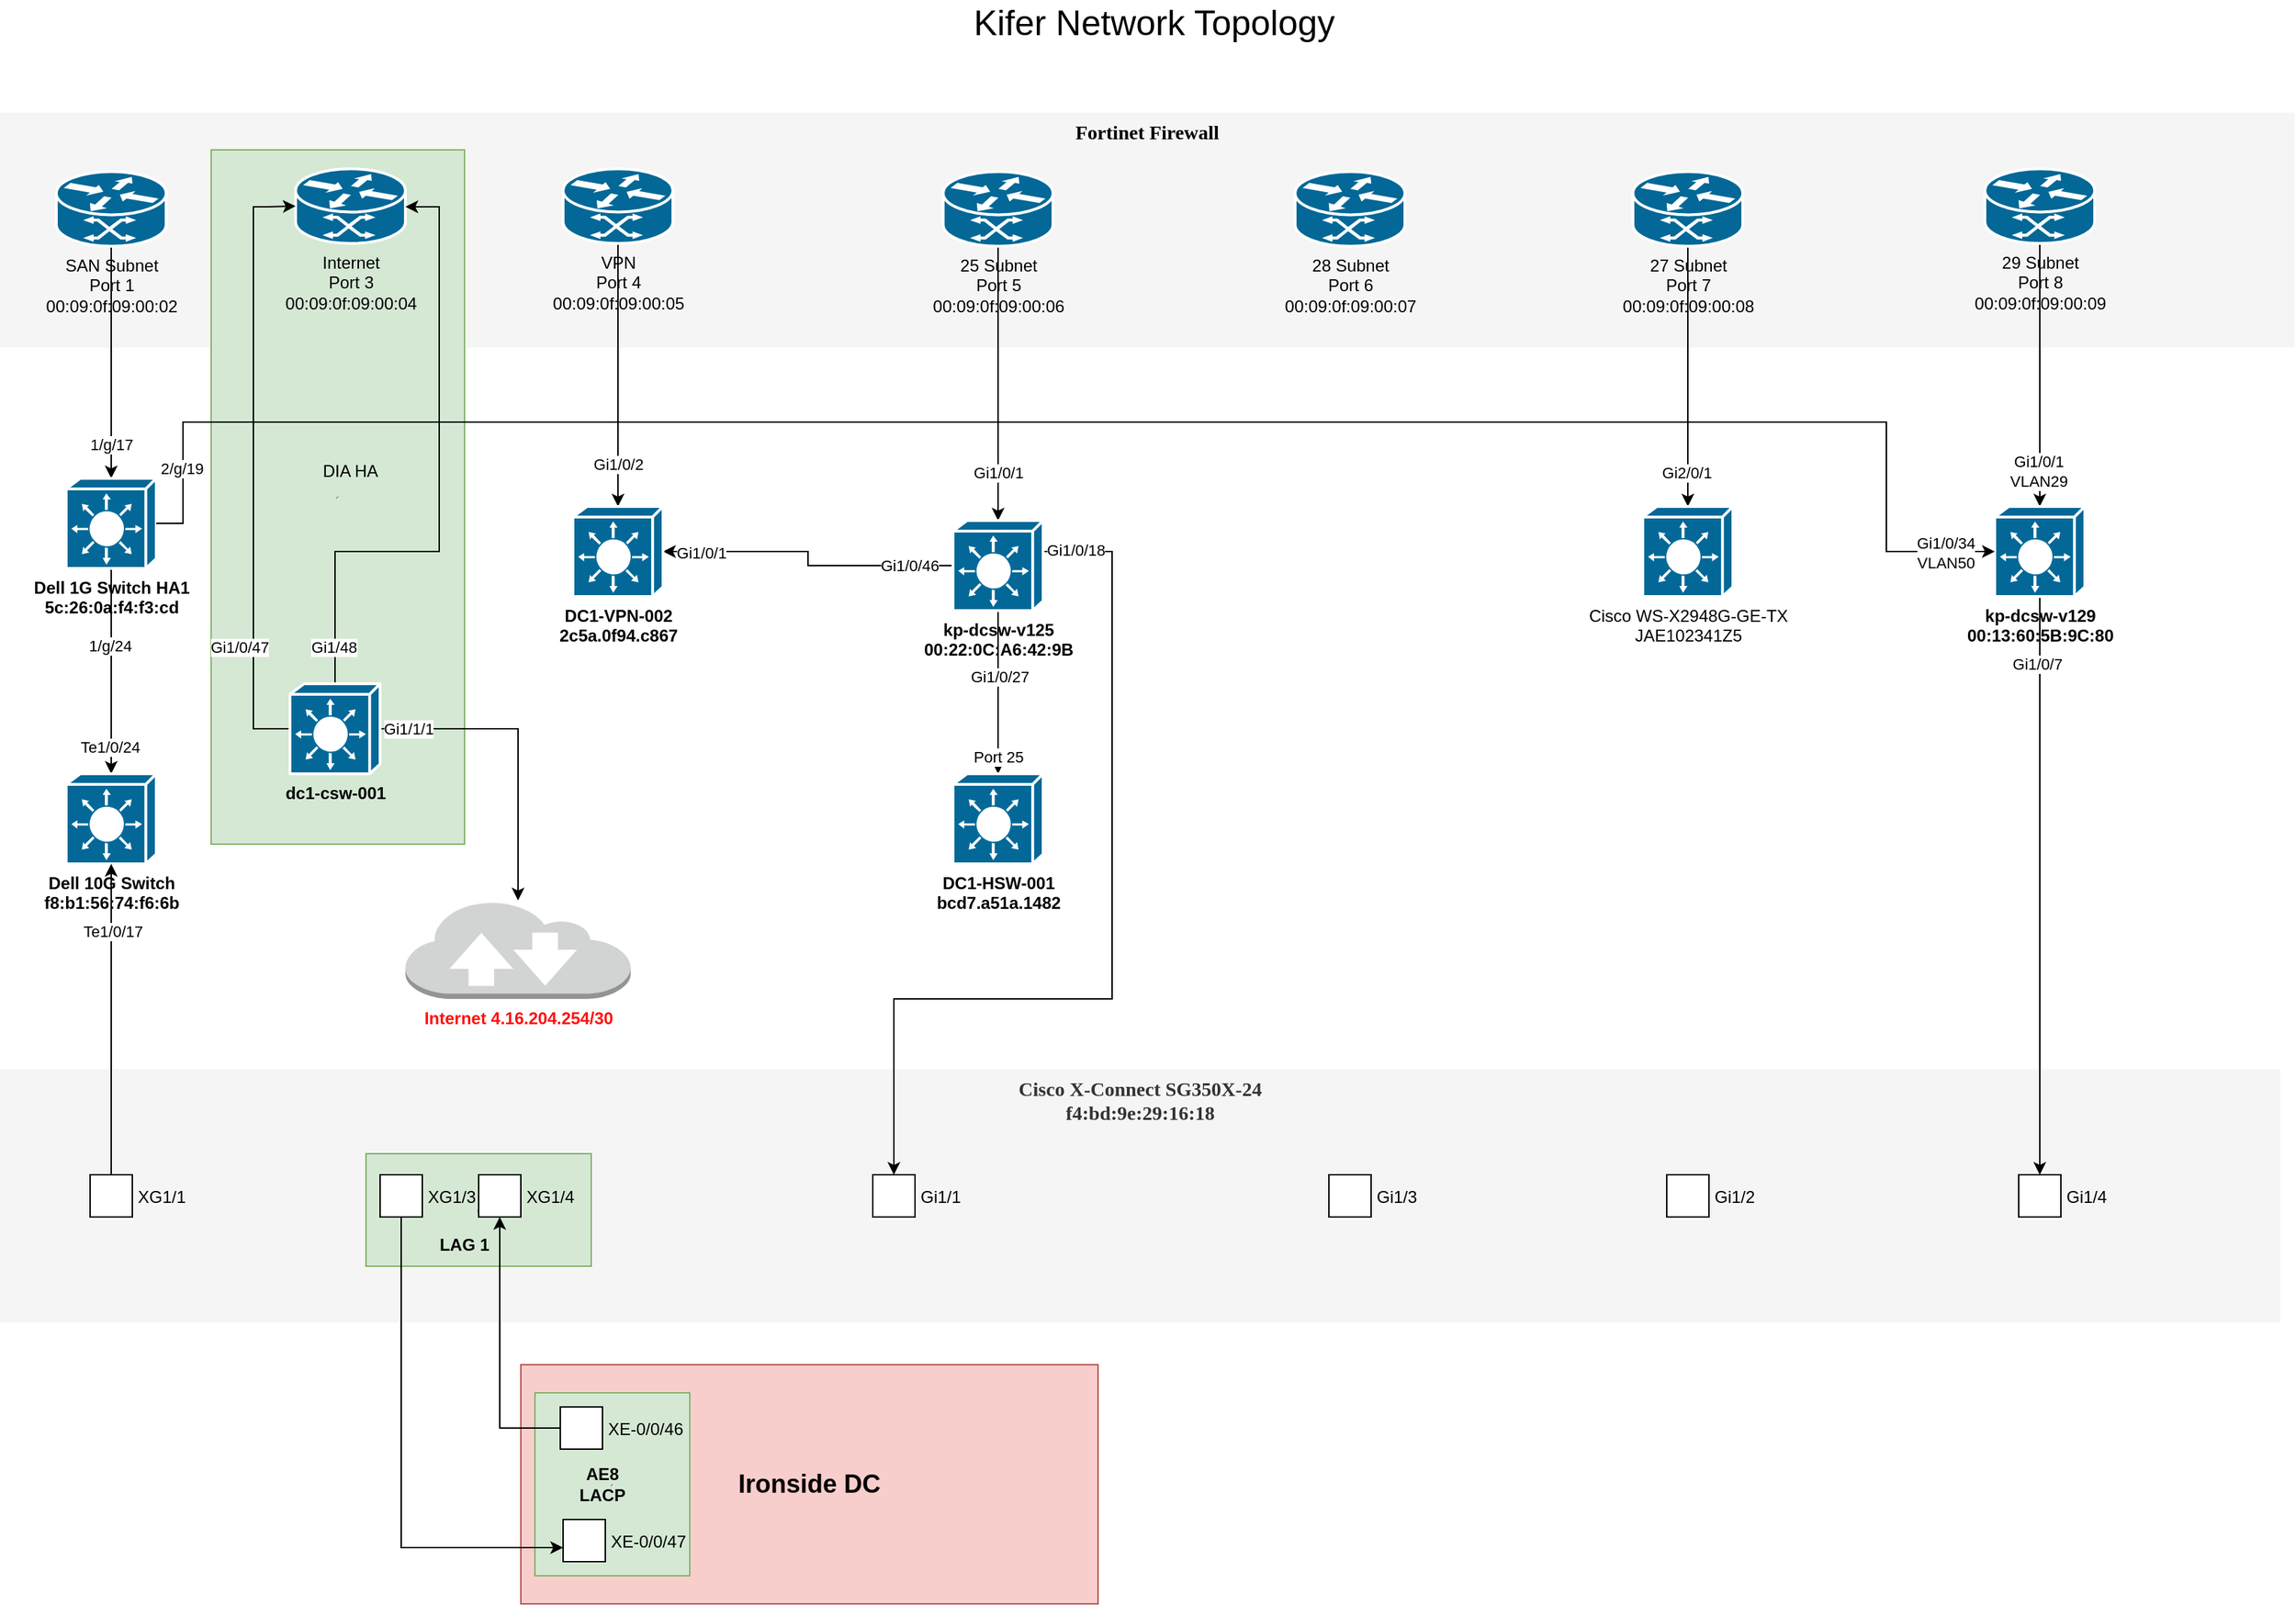 <mxfile version="24.0.7" type="github">
  <diagram name="Page-1" id="c37626ed-c26b-45fb-9056-f9ebc6bb27b6">
    <mxGraphModel dx="666" dy="1722" grid="1" gridSize="10" guides="1" tooltips="1" connect="1" arrows="1" fold="1" page="1" pageScale="1" pageWidth="1100" pageHeight="850" background="none" math="0" shadow="0">
      <root>
        <mxCell id="0" />
        <mxCell id="1" parent="0" />
        <mxCell id="1c7a67bf8fd3230f-83" value="Fortinet Firewall" style="whiteSpace=wrap;html=1;rounded=0;shadow=0;comic=0;strokeWidth=1;fontFamily=Verdana;fontSize=14;fillColor=#f5f5f5;strokeColor=none;verticalAlign=top;fontStyle=1" parent="1" vertex="1">
          <mxGeometry x="280" y="110" width="1630" height="167" as="geometry" />
        </mxCell>
        <mxCell id="mh3bhrRl3af4ebjUZuJ7-127" value="&lt;hr&gt;" style="rounded=0;whiteSpace=wrap;html=1;fillColor=#d5e8d4;strokeColor=#82b366;gradientColor=none;" vertex="1" parent="1">
          <mxGeometry x="430" y="136.5" width="180" height="493.5" as="geometry" />
        </mxCell>
        <mxCell id="mh3bhrRl3af4ebjUZuJ7-58" value="&lt;font style=&quot;font-size: 18px;&quot;&gt;&lt;b&gt;Ironside DC&lt;/b&gt;&lt;/font&gt;" style="rounded=0;whiteSpace=wrap;html=1;fillColor=#f8cecc;strokeColor=#b85450;" vertex="1" parent="1">
          <mxGeometry x="650" y="1000" width="410" height="170" as="geometry" />
        </mxCell>
        <mxCell id="mh3bhrRl3af4ebjUZuJ7-113" value="&lt;hr&gt;" style="rounded=0;whiteSpace=wrap;html=1;fillColor=#d5e8d4;strokeColor=#82b366;gradientColor=none;" vertex="1" parent="1">
          <mxGeometry x="660" y="1020" width="110" height="130" as="geometry" />
        </mxCell>
        <mxCell id="mh3bhrRl3af4ebjUZuJ7-56" value="&lt;div&gt;Cisco X-Connect SG350X-24&lt;/div&gt;&lt;div&gt;f4:bd:9e:29:16:18&lt;/div&gt;" style="rounded=0;whiteSpace=wrap;html=1;fillColor=#f5f5f5;fontColor=#333333;strokeColor=none;verticalAlign=top;fontStyle=1;fontSize=14;fontFamily=Verdana;" vertex="1" parent="1">
          <mxGeometry x="280" y="790" width="1620" height="180" as="geometry" />
        </mxCell>
        <mxCell id="mh3bhrRl3af4ebjUZuJ7-111" value="&lt;hr&gt;" style="rounded=0;whiteSpace=wrap;html=1;fillColor=#d5e8d4;strokeColor=#82b366;gradientColor=none;" vertex="1" parent="1">
          <mxGeometry x="540" y="850" width="160" height="80" as="geometry" />
        </mxCell>
        <mxCell id="mh3bhrRl3af4ebjUZuJ7-24" style="edgeStyle=orthogonalEdgeStyle;rounded=0;orthogonalLoop=1;jettySize=auto;html=1;" edge="1" parent="1" source="mh3bhrRl3af4ebjUZuJ7-1" target="mh3bhrRl3af4ebjUZuJ7-23">
          <mxGeometry relative="1" as="geometry" />
        </mxCell>
        <mxCell id="mh3bhrRl3af4ebjUZuJ7-25" value="Gi1/0/1" style="edgeLabel;html=1;align=center;verticalAlign=middle;resizable=0;points=[];" vertex="1" connectable="0" parent="mh3bhrRl3af4ebjUZuJ7-24">
          <mxGeometry x="0.65" relative="1" as="geometry">
            <mxPoint as="offset" />
          </mxGeometry>
        </mxCell>
        <mxCell id="mh3bhrRl3af4ebjUZuJ7-1" value="&lt;div&gt;25 Subnet&lt;/div&gt;&lt;div&gt;Port 5&lt;/div&gt;&lt;div&gt;00:09:0f:09:00:06&lt;/div&gt;" style="shape=mxgraph.cisco.routers.atm_router;sketch=0;html=1;pointerEvents=1;dashed=0;fillColor=#036897;strokeColor=#ffffff;strokeWidth=2;verticalLabelPosition=bottom;verticalAlign=top;align=center;outlineConnect=0;" vertex="1" parent="1">
          <mxGeometry x="950" y="152" width="78" height="53" as="geometry" />
        </mxCell>
        <mxCell id="mh3bhrRl3af4ebjUZuJ7-142" style="edgeStyle=orthogonalEdgeStyle;rounded=0;orthogonalLoop=1;jettySize=auto;html=1;" edge="1" parent="1" source="mh3bhrRl3af4ebjUZuJ7-7" target="mh3bhrRl3af4ebjUZuJ7-141">
          <mxGeometry relative="1" as="geometry" />
        </mxCell>
        <mxCell id="mh3bhrRl3af4ebjUZuJ7-143" value="Gi2/0/1" style="edgeLabel;html=1;align=center;verticalAlign=middle;resizable=0;points=[];" vertex="1" connectable="0" parent="mh3bhrRl3af4ebjUZuJ7-142">
          <mxGeometry x="0.741" y="-1" relative="1" as="geometry">
            <mxPoint as="offset" />
          </mxGeometry>
        </mxCell>
        <mxCell id="mh3bhrRl3af4ebjUZuJ7-7" value="&lt;div&gt;27 Subnet&lt;/div&gt;&lt;div&gt;Port 7&lt;/div&gt;&lt;div&gt;00:09:0f:09:00:08&lt;/div&gt;" style="shape=mxgraph.cisco.routers.atm_router;sketch=0;html=1;pointerEvents=1;dashed=0;fillColor=#036897;strokeColor=#ffffff;strokeWidth=2;verticalLabelPosition=bottom;verticalAlign=top;align=center;outlineConnect=0;" vertex="1" parent="1">
          <mxGeometry x="1440" y="152" width="78" height="53" as="geometry" />
        </mxCell>
        <mxCell id="mh3bhrRl3af4ebjUZuJ7-8" value="&lt;div&gt;28 Subnet&lt;/div&gt;&lt;div&gt;Port 6&lt;/div&gt;&lt;div&gt;00:09:0f:09:00:07&lt;/div&gt;" style="shape=mxgraph.cisco.routers.atm_router;sketch=0;html=1;pointerEvents=1;dashed=0;fillColor=#036897;strokeColor=#ffffff;strokeWidth=2;verticalLabelPosition=bottom;verticalAlign=top;align=center;outlineConnect=0;" vertex="1" parent="1">
          <mxGeometry x="1200" y="152" width="78" height="53" as="geometry" />
        </mxCell>
        <mxCell id="mh3bhrRl3af4ebjUZuJ7-132" style="edgeStyle=orthogonalEdgeStyle;rounded=0;orthogonalLoop=1;jettySize=auto;html=1;" edge="1" parent="1" source="mh3bhrRl3af4ebjUZuJ7-9" target="mh3bhrRl3af4ebjUZuJ7-131">
          <mxGeometry relative="1" as="geometry" />
        </mxCell>
        <mxCell id="mh3bhrRl3af4ebjUZuJ7-133" value="&lt;div&gt;Gi1/0/1&lt;/div&gt;&lt;div&gt;VLAN29&lt;br&gt;&lt;/div&gt;" style="edgeLabel;html=1;align=center;verticalAlign=middle;resizable=0;points=[];" vertex="1" connectable="0" parent="mh3bhrRl3af4ebjUZuJ7-132">
          <mxGeometry x="0.733" y="-1" relative="1" as="geometry">
            <mxPoint as="offset" />
          </mxGeometry>
        </mxCell>
        <mxCell id="mh3bhrRl3af4ebjUZuJ7-9" value="&lt;div&gt;29 Subnet&lt;/div&gt;&lt;div&gt;Port 8&lt;/div&gt;&lt;div&gt;00:09:0f:09:00:09&lt;/div&gt;" style="shape=mxgraph.cisco.routers.atm_router;sketch=0;html=1;pointerEvents=1;dashed=0;fillColor=#036897;strokeColor=#ffffff;strokeWidth=2;verticalLabelPosition=bottom;verticalAlign=top;align=center;outlineConnect=0;" vertex="1" parent="1">
          <mxGeometry x="1690" y="150" width="78" height="53" as="geometry" />
        </mxCell>
        <mxCell id="mh3bhrRl3af4ebjUZuJ7-45" style="edgeStyle=orthogonalEdgeStyle;rounded=0;orthogonalLoop=1;jettySize=auto;html=1;" edge="1" parent="1" source="mh3bhrRl3af4ebjUZuJ7-10" target="mh3bhrRl3af4ebjUZuJ7-43">
          <mxGeometry relative="1" as="geometry" />
        </mxCell>
        <mxCell id="mh3bhrRl3af4ebjUZuJ7-49" value="1/g/17" style="edgeLabel;html=1;align=center;verticalAlign=middle;resizable=0;points=[];" vertex="1" connectable="0" parent="mh3bhrRl3af4ebjUZuJ7-45">
          <mxGeometry x="0.708" relative="1" as="geometry">
            <mxPoint as="offset" />
          </mxGeometry>
        </mxCell>
        <mxCell id="mh3bhrRl3af4ebjUZuJ7-10" value="&lt;div&gt;SAN Subnet&lt;/div&gt;&lt;div&gt;Port 1&lt;/div&gt;&lt;div&gt;00:09:0f:09:00:02&lt;/div&gt;&lt;div&gt;&lt;br&gt;&lt;/div&gt;" style="shape=mxgraph.cisco.routers.atm_router;sketch=0;html=1;pointerEvents=1;dashed=0;fillColor=#036897;strokeColor=#ffffff;strokeWidth=2;verticalLabelPosition=bottom;verticalAlign=top;align=center;outlineConnect=0;" vertex="1" parent="1">
          <mxGeometry x="320" y="152" width="78" height="53" as="geometry" />
        </mxCell>
        <mxCell id="mh3bhrRl3af4ebjUZuJ7-122" style="edgeStyle=orthogonalEdgeStyle;rounded=0;orthogonalLoop=1;jettySize=auto;html=1;" edge="1" parent="1" source="mh3bhrRl3af4ebjUZuJ7-11" target="mh3bhrRl3af4ebjUZuJ7-121">
          <mxGeometry relative="1" as="geometry" />
        </mxCell>
        <mxCell id="mh3bhrRl3af4ebjUZuJ7-123" value="Gi1/0/2" style="edgeLabel;html=1;align=center;verticalAlign=middle;resizable=0;points=[];" vertex="1" connectable="0" parent="mh3bhrRl3af4ebjUZuJ7-122">
          <mxGeometry x="0.679" relative="1" as="geometry">
            <mxPoint as="offset" />
          </mxGeometry>
        </mxCell>
        <mxCell id="mh3bhrRl3af4ebjUZuJ7-11" value="&lt;div&gt;VPN&lt;/div&gt;&lt;div&gt;Port 4&lt;/div&gt;&lt;div&gt;00:09:0f:09:00:05&lt;/div&gt;" style="shape=mxgraph.cisco.routers.atm_router;sketch=0;html=1;pointerEvents=1;dashed=0;fillColor=#036897;strokeColor=#ffffff;strokeWidth=2;verticalLabelPosition=bottom;verticalAlign=top;align=center;outlineConnect=0;" vertex="1" parent="1">
          <mxGeometry x="680" y="150" width="78" height="53" as="geometry" />
        </mxCell>
        <mxCell id="mh3bhrRl3af4ebjUZuJ7-14" value="&lt;div&gt;Internet&lt;/div&gt;&lt;div&gt;Port 3&lt;/div&gt;&lt;div&gt;00:09:0f:09:00:04&lt;/div&gt;" style="shape=mxgraph.cisco.routers.atm_router;sketch=0;html=1;pointerEvents=1;dashed=0;fillColor=#036897;strokeColor=#ffffff;strokeWidth=2;verticalLabelPosition=bottom;verticalAlign=top;align=center;outlineConnect=0;" vertex="1" parent="1">
          <mxGeometry x="490" y="150" width="78" height="53" as="geometry" />
        </mxCell>
        <mxCell id="mh3bhrRl3af4ebjUZuJ7-17" value="&lt;font color=&quot;#ff0f0f&quot;&gt;&lt;b&gt;Internet 4.16.204.254/30&lt;/b&gt;&lt;/font&gt;" style="outlineConnect=0;dashed=0;verticalLabelPosition=bottom;verticalAlign=top;align=center;html=1;shape=mxgraph.aws3.internet_2;fillColor=#D2D3D3;gradientColor=none;" vertex="1" parent="1">
          <mxGeometry x="568" y="670" width="160" height="70" as="geometry" />
        </mxCell>
        <mxCell id="mh3bhrRl3af4ebjUZuJ7-40" style="edgeStyle=orthogonalEdgeStyle;rounded=0;orthogonalLoop=1;jettySize=auto;html=1;" edge="1" parent="1" source="mh3bhrRl3af4ebjUZuJ7-23" target="mh3bhrRl3af4ebjUZuJ7-37">
          <mxGeometry relative="1" as="geometry" />
        </mxCell>
        <mxCell id="mh3bhrRl3af4ebjUZuJ7-41" value="Port 25" style="edgeLabel;html=1;align=center;verticalAlign=middle;resizable=0;points=[];" vertex="1" connectable="0" parent="mh3bhrRl3af4ebjUZuJ7-40">
          <mxGeometry x="0.507" y="-2" relative="1" as="geometry">
            <mxPoint x="2" y="16" as="offset" />
          </mxGeometry>
        </mxCell>
        <mxCell id="mh3bhrRl3af4ebjUZuJ7-42" value="Gi1/0/27" style="edgeLabel;html=1;align=center;verticalAlign=middle;resizable=0;points=[];" vertex="1" connectable="0" parent="mh3bhrRl3af4ebjUZuJ7-40">
          <mxGeometry x="-0.507" y="1" relative="1" as="geometry">
            <mxPoint y="18" as="offset" />
          </mxGeometry>
        </mxCell>
        <mxCell id="mh3bhrRl3af4ebjUZuJ7-124" style="edgeStyle=orthogonalEdgeStyle;rounded=0;orthogonalLoop=1;jettySize=auto;html=1;" edge="1" parent="1" source="mh3bhrRl3af4ebjUZuJ7-23" target="mh3bhrRl3af4ebjUZuJ7-121">
          <mxGeometry relative="1" as="geometry" />
        </mxCell>
        <mxCell id="mh3bhrRl3af4ebjUZuJ7-125" value="&lt;div&gt;Gi1/0/46&lt;/div&gt;" style="edgeLabel;html=1;align=center;verticalAlign=middle;resizable=0;points=[];" vertex="1" connectable="0" parent="mh3bhrRl3af4ebjUZuJ7-124">
          <mxGeometry x="-0.709" relative="1" as="geometry">
            <mxPoint as="offset" />
          </mxGeometry>
        </mxCell>
        <mxCell id="mh3bhrRl3af4ebjUZuJ7-126" value="&lt;div&gt;Gi1/0/1&lt;/div&gt;" style="edgeLabel;html=1;align=center;verticalAlign=middle;resizable=0;points=[];" vertex="1" connectable="0" parent="mh3bhrRl3af4ebjUZuJ7-124">
          <mxGeometry x="0.748" y="1" relative="1" as="geometry">
            <mxPoint as="offset" />
          </mxGeometry>
        </mxCell>
        <mxCell id="mh3bhrRl3af4ebjUZuJ7-136" style="edgeStyle=orthogonalEdgeStyle;rounded=0;orthogonalLoop=1;jettySize=auto;html=1;entryX=0.5;entryY=0;entryDx=0;entryDy=0;" edge="1" parent="1" source="mh3bhrRl3af4ebjUZuJ7-23" target="mh3bhrRl3af4ebjUZuJ7-91">
          <mxGeometry relative="1" as="geometry">
            <Array as="points">
              <mxPoint x="1070" y="422" />
              <mxPoint x="1070" y="740" />
              <mxPoint x="915" y="740" />
            </Array>
          </mxGeometry>
        </mxCell>
        <mxCell id="mh3bhrRl3af4ebjUZuJ7-137" value="Gi1/0/18" style="edgeLabel;html=1;align=center;verticalAlign=middle;resizable=0;points=[];" vertex="1" connectable="0" parent="mh3bhrRl3af4ebjUZuJ7-136">
          <mxGeometry x="-0.929" y="1" relative="1" as="geometry">
            <mxPoint as="offset" />
          </mxGeometry>
        </mxCell>
        <mxCell id="mh3bhrRl3af4ebjUZuJ7-23" value="&lt;div&gt;&lt;b&gt;kp-dcsw-v125&lt;br&gt;&lt;/b&gt;&lt;/div&gt;&lt;div&gt;&lt;b&gt;00:22:0C:A6:42:9B&lt;/b&gt;&lt;/div&gt;" style="shape=mxgraph.cisco.switches.layer_3_switch;sketch=0;html=1;pointerEvents=1;dashed=0;fillColor=#036897;strokeColor=#ffffff;strokeWidth=2;verticalLabelPosition=bottom;verticalAlign=top;align=center;outlineConnect=0;" vertex="1" parent="1">
          <mxGeometry x="957" y="400" width="64" height="64" as="geometry" />
        </mxCell>
        <mxCell id="mh3bhrRl3af4ebjUZuJ7-29" style="edgeStyle=orthogonalEdgeStyle;rounded=0;orthogonalLoop=1;jettySize=auto;html=1;entryX=0;entryY=0.5;entryDx=0;entryDy=0;entryPerimeter=0;exitX=0;exitY=0.5;exitDx=0;exitDy=0;exitPerimeter=0;" edge="1" parent="1" source="mh3bhrRl3af4ebjUZuJ7-26" target="mh3bhrRl3af4ebjUZuJ7-14">
          <mxGeometry relative="1" as="geometry">
            <Array as="points">
              <mxPoint x="460" y="548" />
              <mxPoint x="460" y="177" />
              <mxPoint x="470" y="177" />
            </Array>
          </mxGeometry>
        </mxCell>
        <mxCell id="mh3bhrRl3af4ebjUZuJ7-31" value="Gi1/0/47" style="edgeLabel;html=1;align=center;verticalAlign=middle;resizable=0;points=[];" vertex="1" connectable="0" parent="mh3bhrRl3af4ebjUZuJ7-29">
          <mxGeometry x="-0.283" y="-2" relative="1" as="geometry">
            <mxPoint x="-12" y="69" as="offset" />
          </mxGeometry>
        </mxCell>
        <mxCell id="mh3bhrRl3af4ebjUZuJ7-30" style="edgeStyle=orthogonalEdgeStyle;rounded=0;orthogonalLoop=1;jettySize=auto;html=1;" edge="1" parent="1" source="mh3bhrRl3af4ebjUZuJ7-26" target="mh3bhrRl3af4ebjUZuJ7-14">
          <mxGeometry relative="1" as="geometry">
            <mxPoint x="660" y="90" as="targetPoint" />
            <Array as="points">
              <mxPoint x="518" y="422" />
              <mxPoint x="592" y="422" />
              <mxPoint x="592" y="177" />
            </Array>
          </mxGeometry>
        </mxCell>
        <mxCell id="mh3bhrRl3af4ebjUZuJ7-32" value="&lt;div&gt;Gi1/48&lt;/div&gt;" style="edgeLabel;html=1;align=center;verticalAlign=middle;resizable=0;points=[];" vertex="1" connectable="0" parent="mh3bhrRl3af4ebjUZuJ7-30">
          <mxGeometry x="-0.574" y="1" relative="1" as="geometry">
            <mxPoint y="67" as="offset" />
          </mxGeometry>
        </mxCell>
        <mxCell id="mh3bhrRl3af4ebjUZuJ7-34" style="edgeStyle=orthogonalEdgeStyle;rounded=0;orthogonalLoop=1;jettySize=auto;html=1;" edge="1" parent="1" source="mh3bhrRl3af4ebjUZuJ7-26" target="mh3bhrRl3af4ebjUZuJ7-17">
          <mxGeometry relative="1" as="geometry" />
        </mxCell>
        <mxCell id="mh3bhrRl3af4ebjUZuJ7-35" value="&lt;div&gt;Gi1/1/1&lt;/div&gt;" style="edgeLabel;html=1;align=center;verticalAlign=middle;resizable=0;points=[];" vertex="1" connectable="0" parent="mh3bhrRl3af4ebjUZuJ7-34">
          <mxGeometry x="-0.581" y="-2" relative="1" as="geometry">
            <mxPoint x="-26" y="-2" as="offset" />
          </mxGeometry>
        </mxCell>
        <mxCell id="mh3bhrRl3af4ebjUZuJ7-26" value="&lt;div&gt;&lt;b&gt;dc1-csw-001&lt;/b&gt;&lt;/div&gt;" style="shape=mxgraph.cisco.switches.layer_3_switch;sketch=0;html=1;pointerEvents=1;dashed=0;fillColor=#036897;strokeColor=#ffffff;strokeWidth=2;verticalLabelPosition=bottom;verticalAlign=top;align=center;outlineConnect=0;" vertex="1" parent="1">
          <mxGeometry x="486" y="516" width="64" height="64" as="geometry" />
        </mxCell>
        <mxCell id="mh3bhrRl3af4ebjUZuJ7-37" value="&lt;div&gt;&lt;b&gt;DC1-HSW-001&lt;/b&gt;&lt;/div&gt;&lt;div&gt;&lt;b&gt;bcd7.a51a.1482&lt;br&gt;&lt;/b&gt;&lt;/div&gt;" style="shape=mxgraph.cisco.switches.layer_3_switch;sketch=0;html=1;pointerEvents=1;dashed=0;fillColor=#036897;strokeColor=#ffffff;strokeWidth=2;verticalLabelPosition=bottom;verticalAlign=top;align=center;outlineConnect=0;" vertex="1" parent="1">
          <mxGeometry x="957" y="580" width="64" height="64" as="geometry" />
        </mxCell>
        <mxCell id="mh3bhrRl3af4ebjUZuJ7-48" style="edgeStyle=orthogonalEdgeStyle;rounded=0;orthogonalLoop=1;jettySize=auto;html=1;" edge="1" parent="1" source="mh3bhrRl3af4ebjUZuJ7-43" target="mh3bhrRl3af4ebjUZuJ7-46">
          <mxGeometry relative="1" as="geometry" />
        </mxCell>
        <mxCell id="mh3bhrRl3af4ebjUZuJ7-53" value="Te1/0/24" style="edgeLabel;html=1;align=center;verticalAlign=middle;resizable=0;points=[];" vertex="1" connectable="0" parent="mh3bhrRl3af4ebjUZuJ7-48">
          <mxGeometry x="0.571" y="-1" relative="1" as="geometry">
            <mxPoint y="12" as="offset" />
          </mxGeometry>
        </mxCell>
        <mxCell id="mh3bhrRl3af4ebjUZuJ7-54" value="1/g/24" style="edgeLabel;html=1;align=center;verticalAlign=middle;resizable=0;points=[];" vertex="1" connectable="0" parent="mh3bhrRl3af4ebjUZuJ7-48">
          <mxGeometry x="-0.254" y="-1" relative="1" as="geometry">
            <mxPoint as="offset" />
          </mxGeometry>
        </mxCell>
        <mxCell id="mh3bhrRl3af4ebjUZuJ7-43" value="&lt;div&gt;&lt;b&gt;Dell 1G Switch HA1&lt;br&gt;&lt;/b&gt;&lt;/div&gt;&lt;div&gt;&lt;b&gt;5c:26:0a:f4:f3:cd&lt;/b&gt;&lt;br&gt;&lt;/div&gt;" style="shape=mxgraph.cisco.switches.layer_3_switch;sketch=0;html=1;pointerEvents=1;dashed=0;fillColor=#036897;strokeColor=#ffffff;strokeWidth=2;verticalLabelPosition=bottom;verticalAlign=top;align=center;outlineConnect=0;" vertex="1" parent="1">
          <mxGeometry x="327" y="370" width="64" height="64" as="geometry" />
        </mxCell>
        <mxCell id="mh3bhrRl3af4ebjUZuJ7-46" value="&lt;div&gt;&lt;b&gt;Dell 10G Switch&lt;/b&gt;&lt;/div&gt;&lt;div&gt;&lt;b&gt;f8:b1:56:74:f6:6b&lt;br&gt;&lt;/b&gt;&lt;/div&gt;" style="shape=mxgraph.cisco.switches.layer_3_switch;sketch=0;html=1;pointerEvents=1;dashed=0;fillColor=#036897;strokeColor=#ffffff;strokeWidth=2;verticalLabelPosition=bottom;verticalAlign=top;align=center;outlineConnect=0;" vertex="1" parent="1">
          <mxGeometry x="327" y="580" width="64" height="64" as="geometry" />
        </mxCell>
        <mxCell id="mh3bhrRl3af4ebjUZuJ7-91" value="Gi1/1" style="labelPosition=right;verticalLabelPosition=middle;align=left;verticalAlign=middle;spacingLeft=2;noLabel=0;labelPadding=0;" vertex="1" parent="1">
          <mxGeometry x="900" y="865" width="30" height="30" as="geometry" />
        </mxCell>
        <mxCell id="mh3bhrRl3af4ebjUZuJ7-93" value="Gi1/4" style="labelPosition=right;verticalLabelPosition=middle;align=left;verticalAlign=middle;spacingLeft=2;noLabel=0;labelPadding=0;" vertex="1" parent="1">
          <mxGeometry x="1714" y="865" width="30" height="30" as="geometry" />
        </mxCell>
        <mxCell id="mh3bhrRl3af4ebjUZuJ7-94" value="XG1/1" style="labelPosition=right;verticalLabelPosition=middle;align=left;verticalAlign=middle;spacingLeft=2;noLabel=0;labelPadding=0;" vertex="1" parent="1">
          <mxGeometry x="344" y="865" width="30" height="30" as="geometry" />
        </mxCell>
        <mxCell id="mh3bhrRl3af4ebjUZuJ7-95" value="Gi1/3" style="labelPosition=right;verticalLabelPosition=middle;align=left;verticalAlign=middle;spacingLeft=2;noLabel=0;labelPadding=0;" vertex="1" parent="1">
          <mxGeometry x="1224" y="865" width="30" height="30" as="geometry" />
        </mxCell>
        <mxCell id="mh3bhrRl3af4ebjUZuJ7-96" value="Gi1/2" style="labelPosition=right;verticalLabelPosition=middle;align=left;verticalAlign=middle;spacingLeft=2;noLabel=0;labelPadding=0;" vertex="1" parent="1">
          <mxGeometry x="1464" y="865" width="30" height="30" as="geometry" />
        </mxCell>
        <mxCell id="mh3bhrRl3af4ebjUZuJ7-106" style="edgeStyle=orthogonalEdgeStyle;rounded=0;orthogonalLoop=1;jettySize=auto;html=1;" edge="1" parent="1" source="mh3bhrRl3af4ebjUZuJ7-97" target="mh3bhrRl3af4ebjUZuJ7-100">
          <mxGeometry relative="1" as="geometry">
            <Array as="points">
              <mxPoint x="565" y="1130" />
            </Array>
          </mxGeometry>
        </mxCell>
        <mxCell id="mh3bhrRl3af4ebjUZuJ7-97" value="XG1/3" style="labelPosition=right;verticalLabelPosition=middle;align=left;verticalAlign=middle;spacingLeft=2;noLabel=0;labelPadding=0;" vertex="1" parent="1">
          <mxGeometry x="550" y="865" width="30" height="30" as="geometry" />
        </mxCell>
        <mxCell id="mh3bhrRl3af4ebjUZuJ7-98" value="XG1/4" style="labelPosition=right;verticalLabelPosition=middle;align=left;verticalAlign=middle;spacingLeft=2;noLabel=0;labelPadding=0;" vertex="1" parent="1">
          <mxGeometry x="620" y="865" width="30" height="30" as="geometry" />
        </mxCell>
        <mxCell id="mh3bhrRl3af4ebjUZuJ7-100" value="XE-0/0/47" style="labelPosition=right;verticalLabelPosition=middle;align=left;verticalAlign=middle;spacingLeft=2;noLabel=0;labelPadding=0;" vertex="1" parent="1">
          <mxGeometry x="680" y="1110" width="30" height="30" as="geometry" />
        </mxCell>
        <mxCell id="mh3bhrRl3af4ebjUZuJ7-108" style="edgeStyle=orthogonalEdgeStyle;rounded=0;orthogonalLoop=1;jettySize=auto;html=1;entryX=0.5;entryY=1;entryDx=0;entryDy=0;" edge="1" parent="1" source="mh3bhrRl3af4ebjUZuJ7-101" target="mh3bhrRl3af4ebjUZuJ7-98">
          <mxGeometry relative="1" as="geometry" />
        </mxCell>
        <mxCell id="mh3bhrRl3af4ebjUZuJ7-101" value="XE-0/0/46" style="labelPosition=right;verticalLabelPosition=middle;align=left;verticalAlign=middle;spacingLeft=2;noLabel=0;labelPadding=0;" vertex="1" parent="1">
          <mxGeometry x="678" y="1030" width="30" height="30" as="geometry" />
        </mxCell>
        <mxCell id="mh3bhrRl3af4ebjUZuJ7-112" value="LAG 1" style="text;html=1;align=center;verticalAlign=middle;whiteSpace=wrap;rounded=0;fontStyle=1" vertex="1" parent="1">
          <mxGeometry x="580" y="900" width="60" height="30" as="geometry" />
        </mxCell>
        <mxCell id="mh3bhrRl3af4ebjUZuJ7-114" value="AE8 LACP" style="text;html=1;align=center;verticalAlign=middle;whiteSpace=wrap;rounded=0;fontStyle=1" vertex="1" parent="1">
          <mxGeometry x="678" y="1070" width="60" height="30" as="geometry" />
        </mxCell>
        <mxCell id="mh3bhrRl3af4ebjUZuJ7-118" style="edgeStyle=orthogonalEdgeStyle;rounded=0;orthogonalLoop=1;jettySize=auto;html=1;entryX=0.5;entryY=1;entryDx=0;entryDy=0;entryPerimeter=0;" edge="1" parent="1" source="mh3bhrRl3af4ebjUZuJ7-94" target="mh3bhrRl3af4ebjUZuJ7-46">
          <mxGeometry relative="1" as="geometry" />
        </mxCell>
        <mxCell id="mh3bhrRl3af4ebjUZuJ7-119" value="Te1/0/17" style="edgeLabel;html=1;align=center;verticalAlign=middle;resizable=0;points=[];" vertex="1" connectable="0" parent="mh3bhrRl3af4ebjUZuJ7-118">
          <mxGeometry x="0.566" y="-1" relative="1" as="geometry">
            <mxPoint as="offset" />
          </mxGeometry>
        </mxCell>
        <mxCell id="mh3bhrRl3af4ebjUZuJ7-121" value="&lt;div&gt;&lt;b&gt;DC1-VPN-002&lt;/b&gt;&lt;/div&gt;&lt;div&gt;&lt;b&gt;2c5a.0f94.c867&lt;br&gt;&lt;/b&gt;&lt;/div&gt;" style="shape=mxgraph.cisco.switches.layer_3_switch;sketch=0;html=1;pointerEvents=1;dashed=0;fillColor=#036897;strokeColor=#ffffff;strokeWidth=2;verticalLabelPosition=bottom;verticalAlign=top;align=center;outlineConnect=0;" vertex="1" parent="1">
          <mxGeometry x="687" y="390" width="64" height="64" as="geometry" />
        </mxCell>
        <mxCell id="mh3bhrRl3af4ebjUZuJ7-128" value="DIA HA" style="text;html=1;align=center;verticalAlign=middle;whiteSpace=wrap;rounded=0;" vertex="1" parent="1">
          <mxGeometry x="499" y="350" width="60" height="30" as="geometry" />
        </mxCell>
        <mxCell id="mh3bhrRl3af4ebjUZuJ7-129" value="Kifer Network Topology" style="text;html=1;align=center;verticalAlign=middle;whiteSpace=wrap;rounded=0;fontSize=25;" vertex="1" parent="1">
          <mxGeometry x="880" y="30" width="440" height="30" as="geometry" />
        </mxCell>
        <mxCell id="mh3bhrRl3af4ebjUZuJ7-134" style="edgeStyle=orthogonalEdgeStyle;rounded=0;orthogonalLoop=1;jettySize=auto;html=1;" edge="1" parent="1" source="mh3bhrRl3af4ebjUZuJ7-131" target="mh3bhrRl3af4ebjUZuJ7-93">
          <mxGeometry relative="1" as="geometry" />
        </mxCell>
        <mxCell id="mh3bhrRl3af4ebjUZuJ7-135" value="Gi1/0/7" style="edgeLabel;html=1;align=center;verticalAlign=middle;resizable=0;points=[];" vertex="1" connectable="0" parent="mh3bhrRl3af4ebjUZuJ7-134">
          <mxGeometry x="-0.766" y="-2" relative="1" as="geometry">
            <mxPoint as="offset" />
          </mxGeometry>
        </mxCell>
        <mxCell id="mh3bhrRl3af4ebjUZuJ7-131" value="&lt;div&gt;&lt;b&gt;kp-dcsw-v129&lt;/b&gt;&lt;/div&gt;&lt;div&gt;&lt;b&gt;00:13:60:5B:9C:80&lt;br&gt;&lt;/b&gt;&lt;/div&gt;" style="shape=mxgraph.cisco.switches.layer_3_switch;sketch=0;html=1;pointerEvents=1;dashed=0;fillColor=#036897;strokeColor=#ffffff;strokeWidth=2;verticalLabelPosition=bottom;verticalAlign=top;align=center;outlineConnect=0;" vertex="1" parent="1">
          <mxGeometry x="1697" y="390" width="64" height="64" as="geometry" />
        </mxCell>
        <mxCell id="mh3bhrRl3af4ebjUZuJ7-138" style="edgeStyle=orthogonalEdgeStyle;rounded=0;orthogonalLoop=1;jettySize=auto;html=1;entryX=0;entryY=0.5;entryDx=0;entryDy=0;entryPerimeter=0;" edge="1" parent="1" source="mh3bhrRl3af4ebjUZuJ7-43" target="mh3bhrRl3af4ebjUZuJ7-131">
          <mxGeometry relative="1" as="geometry">
            <Array as="points">
              <mxPoint x="410" y="402" />
              <mxPoint x="410" y="330" />
              <mxPoint x="1620" y="330" />
              <mxPoint x="1620" y="422" />
            </Array>
          </mxGeometry>
        </mxCell>
        <mxCell id="mh3bhrRl3af4ebjUZuJ7-139" value="2/g/19" style="edgeLabel;html=1;align=center;verticalAlign=middle;resizable=0;points=[];" vertex="1" connectable="0" parent="mh3bhrRl3af4ebjUZuJ7-138">
          <mxGeometry x="-0.921" y="1" relative="1" as="geometry">
            <mxPoint as="offset" />
          </mxGeometry>
        </mxCell>
        <mxCell id="mh3bhrRl3af4ebjUZuJ7-140" value="&lt;div&gt;Gi1/0/34&lt;/div&gt;&lt;div&gt;VLAN50&lt;br&gt;&lt;/div&gt;" style="edgeLabel;html=1;align=center;verticalAlign=middle;resizable=0;points=[];" vertex="1" connectable="0" parent="mh3bhrRl3af4ebjUZuJ7-138">
          <mxGeometry x="0.952" y="-1" relative="1" as="geometry">
            <mxPoint as="offset" />
          </mxGeometry>
        </mxCell>
        <mxCell id="mh3bhrRl3af4ebjUZuJ7-141" value="&lt;div&gt;Cisco WS-X2948G-GE-TX&lt;/div&gt;&lt;div&gt;JAE102341Z5&lt;/div&gt;&lt;div&gt;&lt;br&gt;&lt;/div&gt;" style="shape=mxgraph.cisco.switches.layer_3_switch;sketch=0;html=1;pointerEvents=1;dashed=0;fillColor=#036897;strokeColor=#ffffff;strokeWidth=2;verticalLabelPosition=bottom;verticalAlign=top;align=center;outlineConnect=0;" vertex="1" parent="1">
          <mxGeometry x="1447" y="390" width="64" height="64" as="geometry" />
        </mxCell>
      </root>
    </mxGraphModel>
  </diagram>
</mxfile>
